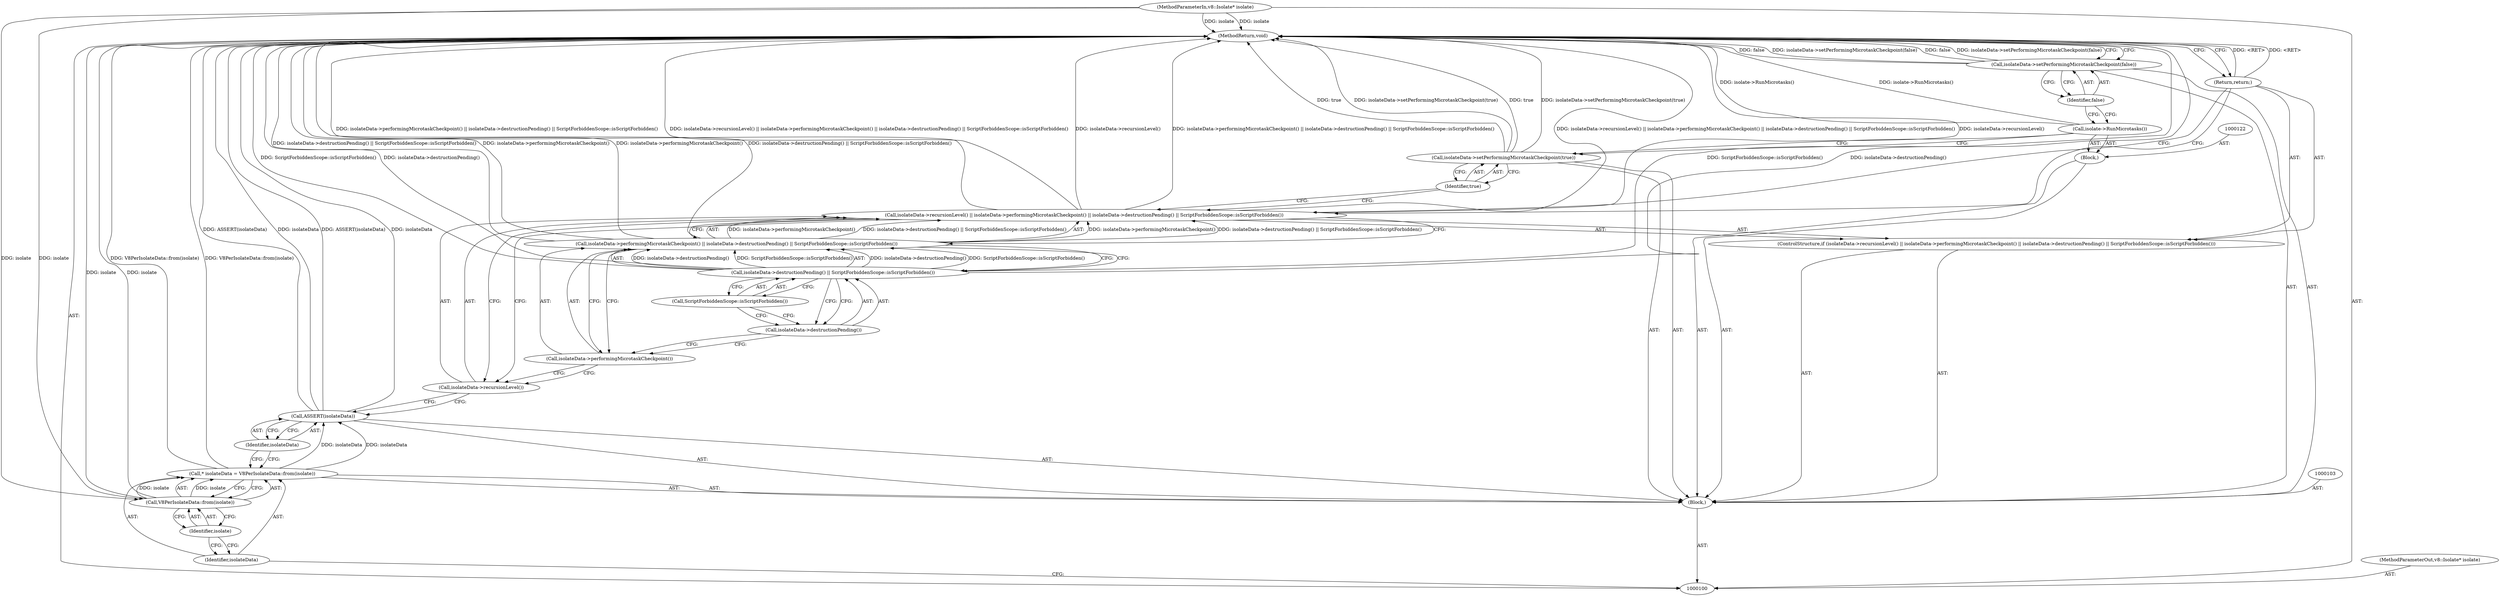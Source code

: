 digraph "0_Chrome_dff368031150a1033a1a3c913f8857679a0279be_1" {
"1000121" [label="(Block,)"];
"1000123" [label="(Call,isolate->RunMicrotasks())"];
"1000124" [label="(Call,isolateData->setPerformingMicrotaskCheckpoint(false))"];
"1000125" [label="(Identifier,false)"];
"1000126" [label="(MethodReturn,void)"];
"1000101" [label="(MethodParameterIn,v8::Isolate* isolate)"];
"1000170" [label="(MethodParameterOut,v8::Isolate* isolate)"];
"1000102" [label="(Block,)"];
"1000104" [label="(Call,* isolateData = V8PerIsolateData::from(isolate))"];
"1000105" [label="(Identifier,isolateData)"];
"1000106" [label="(Call,V8PerIsolateData::from(isolate))"];
"1000107" [label="(Identifier,isolate)"];
"1000109" [label="(Identifier,isolateData)"];
"1000108" [label="(Call,ASSERT(isolateData))"];
"1000117" [label="(Call,ScriptForbiddenScope::isScriptForbidden())"];
"1000113" [label="(Call,isolateData->performingMicrotaskCheckpoint() || isolateData->destructionPending() || ScriptForbiddenScope::isScriptForbidden())"];
"1000114" [label="(Call,isolateData->performingMicrotaskCheckpoint())"];
"1000110" [label="(ControlStructure,if (isolateData->recursionLevel() || isolateData->performingMicrotaskCheckpoint() || isolateData->destructionPending() || ScriptForbiddenScope::isScriptForbidden()))"];
"1000111" [label="(Call,isolateData->recursionLevel() || isolateData->performingMicrotaskCheckpoint() || isolateData->destructionPending() || ScriptForbiddenScope::isScriptForbidden())"];
"1000112" [label="(Call,isolateData->recursionLevel())"];
"1000115" [label="(Call,isolateData->destructionPending() || ScriptForbiddenScope::isScriptForbidden())"];
"1000116" [label="(Call,isolateData->destructionPending())"];
"1000118" [label="(Return,return;)"];
"1000119" [label="(Call,isolateData->setPerformingMicrotaskCheckpoint(true))"];
"1000120" [label="(Identifier,true)"];
"1000121" -> "1000102"  [label="AST: "];
"1000122" -> "1000121"  [label="AST: "];
"1000123" -> "1000121"  [label="AST: "];
"1000123" -> "1000121"  [label="AST: "];
"1000123" -> "1000119"  [label="CFG: "];
"1000125" -> "1000123"  [label="CFG: "];
"1000123" -> "1000126"  [label="DDG: isolate->RunMicrotasks()"];
"1000124" -> "1000102"  [label="AST: "];
"1000124" -> "1000125"  [label="CFG: "];
"1000125" -> "1000124"  [label="AST: "];
"1000126" -> "1000124"  [label="CFG: "];
"1000124" -> "1000126"  [label="DDG: false"];
"1000124" -> "1000126"  [label="DDG: isolateData->setPerformingMicrotaskCheckpoint(false)"];
"1000125" -> "1000124"  [label="AST: "];
"1000125" -> "1000123"  [label="CFG: "];
"1000124" -> "1000125"  [label="CFG: "];
"1000126" -> "1000100"  [label="AST: "];
"1000126" -> "1000118"  [label="CFG: "];
"1000126" -> "1000124"  [label="CFG: "];
"1000118" -> "1000126"  [label="DDG: <RET>"];
"1000115" -> "1000126"  [label="DDG: ScriptForbiddenScope::isScriptForbidden()"];
"1000115" -> "1000126"  [label="DDG: isolateData->destructionPending()"];
"1000124" -> "1000126"  [label="DDG: false"];
"1000124" -> "1000126"  [label="DDG: isolateData->setPerformingMicrotaskCheckpoint(false)"];
"1000108" -> "1000126"  [label="DDG: ASSERT(isolateData)"];
"1000108" -> "1000126"  [label="DDG: isolateData"];
"1000106" -> "1000126"  [label="DDG: isolate"];
"1000113" -> "1000126"  [label="DDG: isolateData->performingMicrotaskCheckpoint()"];
"1000113" -> "1000126"  [label="DDG: isolateData->destructionPending() || ScriptForbiddenScope::isScriptForbidden()"];
"1000123" -> "1000126"  [label="DDG: isolate->RunMicrotasks()"];
"1000111" -> "1000126"  [label="DDG: isolateData->recursionLevel()"];
"1000111" -> "1000126"  [label="DDG: isolateData->performingMicrotaskCheckpoint() || isolateData->destructionPending() || ScriptForbiddenScope::isScriptForbidden()"];
"1000111" -> "1000126"  [label="DDG: isolateData->recursionLevel() || isolateData->performingMicrotaskCheckpoint() || isolateData->destructionPending() || ScriptForbiddenScope::isScriptForbidden()"];
"1000119" -> "1000126"  [label="DDG: isolateData->setPerformingMicrotaskCheckpoint(true)"];
"1000119" -> "1000126"  [label="DDG: true"];
"1000101" -> "1000126"  [label="DDG: isolate"];
"1000104" -> "1000126"  [label="DDG: V8PerIsolateData::from(isolate)"];
"1000101" -> "1000100"  [label="AST: "];
"1000101" -> "1000126"  [label="DDG: isolate"];
"1000101" -> "1000106"  [label="DDG: isolate"];
"1000170" -> "1000100"  [label="AST: "];
"1000102" -> "1000100"  [label="AST: "];
"1000103" -> "1000102"  [label="AST: "];
"1000104" -> "1000102"  [label="AST: "];
"1000108" -> "1000102"  [label="AST: "];
"1000110" -> "1000102"  [label="AST: "];
"1000119" -> "1000102"  [label="AST: "];
"1000121" -> "1000102"  [label="AST: "];
"1000124" -> "1000102"  [label="AST: "];
"1000104" -> "1000102"  [label="AST: "];
"1000104" -> "1000106"  [label="CFG: "];
"1000105" -> "1000104"  [label="AST: "];
"1000106" -> "1000104"  [label="AST: "];
"1000109" -> "1000104"  [label="CFG: "];
"1000104" -> "1000126"  [label="DDG: V8PerIsolateData::from(isolate)"];
"1000106" -> "1000104"  [label="DDG: isolate"];
"1000104" -> "1000108"  [label="DDG: isolateData"];
"1000105" -> "1000104"  [label="AST: "];
"1000105" -> "1000100"  [label="CFG: "];
"1000107" -> "1000105"  [label="CFG: "];
"1000106" -> "1000104"  [label="AST: "];
"1000106" -> "1000107"  [label="CFG: "];
"1000107" -> "1000106"  [label="AST: "];
"1000104" -> "1000106"  [label="CFG: "];
"1000106" -> "1000126"  [label="DDG: isolate"];
"1000106" -> "1000104"  [label="DDG: isolate"];
"1000101" -> "1000106"  [label="DDG: isolate"];
"1000107" -> "1000106"  [label="AST: "];
"1000107" -> "1000105"  [label="CFG: "];
"1000106" -> "1000107"  [label="CFG: "];
"1000109" -> "1000108"  [label="AST: "];
"1000109" -> "1000104"  [label="CFG: "];
"1000108" -> "1000109"  [label="CFG: "];
"1000108" -> "1000102"  [label="AST: "];
"1000108" -> "1000109"  [label="CFG: "];
"1000109" -> "1000108"  [label="AST: "];
"1000112" -> "1000108"  [label="CFG: "];
"1000108" -> "1000126"  [label="DDG: ASSERT(isolateData)"];
"1000108" -> "1000126"  [label="DDG: isolateData"];
"1000104" -> "1000108"  [label="DDG: isolateData"];
"1000117" -> "1000115"  [label="AST: "];
"1000117" -> "1000116"  [label="CFG: "];
"1000115" -> "1000117"  [label="CFG: "];
"1000113" -> "1000111"  [label="AST: "];
"1000113" -> "1000114"  [label="CFG: "];
"1000113" -> "1000115"  [label="CFG: "];
"1000114" -> "1000113"  [label="AST: "];
"1000115" -> "1000113"  [label="AST: "];
"1000111" -> "1000113"  [label="CFG: "];
"1000113" -> "1000126"  [label="DDG: isolateData->performingMicrotaskCheckpoint()"];
"1000113" -> "1000126"  [label="DDG: isolateData->destructionPending() || ScriptForbiddenScope::isScriptForbidden()"];
"1000113" -> "1000111"  [label="DDG: isolateData->performingMicrotaskCheckpoint()"];
"1000113" -> "1000111"  [label="DDG: isolateData->destructionPending() || ScriptForbiddenScope::isScriptForbidden()"];
"1000115" -> "1000113"  [label="DDG: isolateData->destructionPending()"];
"1000115" -> "1000113"  [label="DDG: ScriptForbiddenScope::isScriptForbidden()"];
"1000114" -> "1000113"  [label="AST: "];
"1000114" -> "1000112"  [label="CFG: "];
"1000116" -> "1000114"  [label="CFG: "];
"1000113" -> "1000114"  [label="CFG: "];
"1000110" -> "1000102"  [label="AST: "];
"1000111" -> "1000110"  [label="AST: "];
"1000118" -> "1000110"  [label="AST: "];
"1000111" -> "1000110"  [label="AST: "];
"1000111" -> "1000112"  [label="CFG: "];
"1000111" -> "1000113"  [label="CFG: "];
"1000112" -> "1000111"  [label="AST: "];
"1000113" -> "1000111"  [label="AST: "];
"1000118" -> "1000111"  [label="CFG: "];
"1000120" -> "1000111"  [label="CFG: "];
"1000111" -> "1000126"  [label="DDG: isolateData->recursionLevel()"];
"1000111" -> "1000126"  [label="DDG: isolateData->performingMicrotaskCheckpoint() || isolateData->destructionPending() || ScriptForbiddenScope::isScriptForbidden()"];
"1000111" -> "1000126"  [label="DDG: isolateData->recursionLevel() || isolateData->performingMicrotaskCheckpoint() || isolateData->destructionPending() || ScriptForbiddenScope::isScriptForbidden()"];
"1000113" -> "1000111"  [label="DDG: isolateData->performingMicrotaskCheckpoint()"];
"1000113" -> "1000111"  [label="DDG: isolateData->destructionPending() || ScriptForbiddenScope::isScriptForbidden()"];
"1000112" -> "1000111"  [label="AST: "];
"1000112" -> "1000108"  [label="CFG: "];
"1000114" -> "1000112"  [label="CFG: "];
"1000111" -> "1000112"  [label="CFG: "];
"1000115" -> "1000113"  [label="AST: "];
"1000115" -> "1000116"  [label="CFG: "];
"1000115" -> "1000117"  [label="CFG: "];
"1000116" -> "1000115"  [label="AST: "];
"1000117" -> "1000115"  [label="AST: "];
"1000113" -> "1000115"  [label="CFG: "];
"1000115" -> "1000126"  [label="DDG: ScriptForbiddenScope::isScriptForbidden()"];
"1000115" -> "1000126"  [label="DDG: isolateData->destructionPending()"];
"1000115" -> "1000113"  [label="DDG: isolateData->destructionPending()"];
"1000115" -> "1000113"  [label="DDG: ScriptForbiddenScope::isScriptForbidden()"];
"1000116" -> "1000115"  [label="AST: "];
"1000116" -> "1000114"  [label="CFG: "];
"1000117" -> "1000116"  [label="CFG: "];
"1000115" -> "1000116"  [label="CFG: "];
"1000118" -> "1000110"  [label="AST: "];
"1000118" -> "1000111"  [label="CFG: "];
"1000126" -> "1000118"  [label="CFG: "];
"1000118" -> "1000126"  [label="DDG: <RET>"];
"1000119" -> "1000102"  [label="AST: "];
"1000119" -> "1000120"  [label="CFG: "];
"1000120" -> "1000119"  [label="AST: "];
"1000123" -> "1000119"  [label="CFG: "];
"1000119" -> "1000126"  [label="DDG: isolateData->setPerformingMicrotaskCheckpoint(true)"];
"1000119" -> "1000126"  [label="DDG: true"];
"1000120" -> "1000119"  [label="AST: "];
"1000120" -> "1000111"  [label="CFG: "];
"1000119" -> "1000120"  [label="CFG: "];
}
